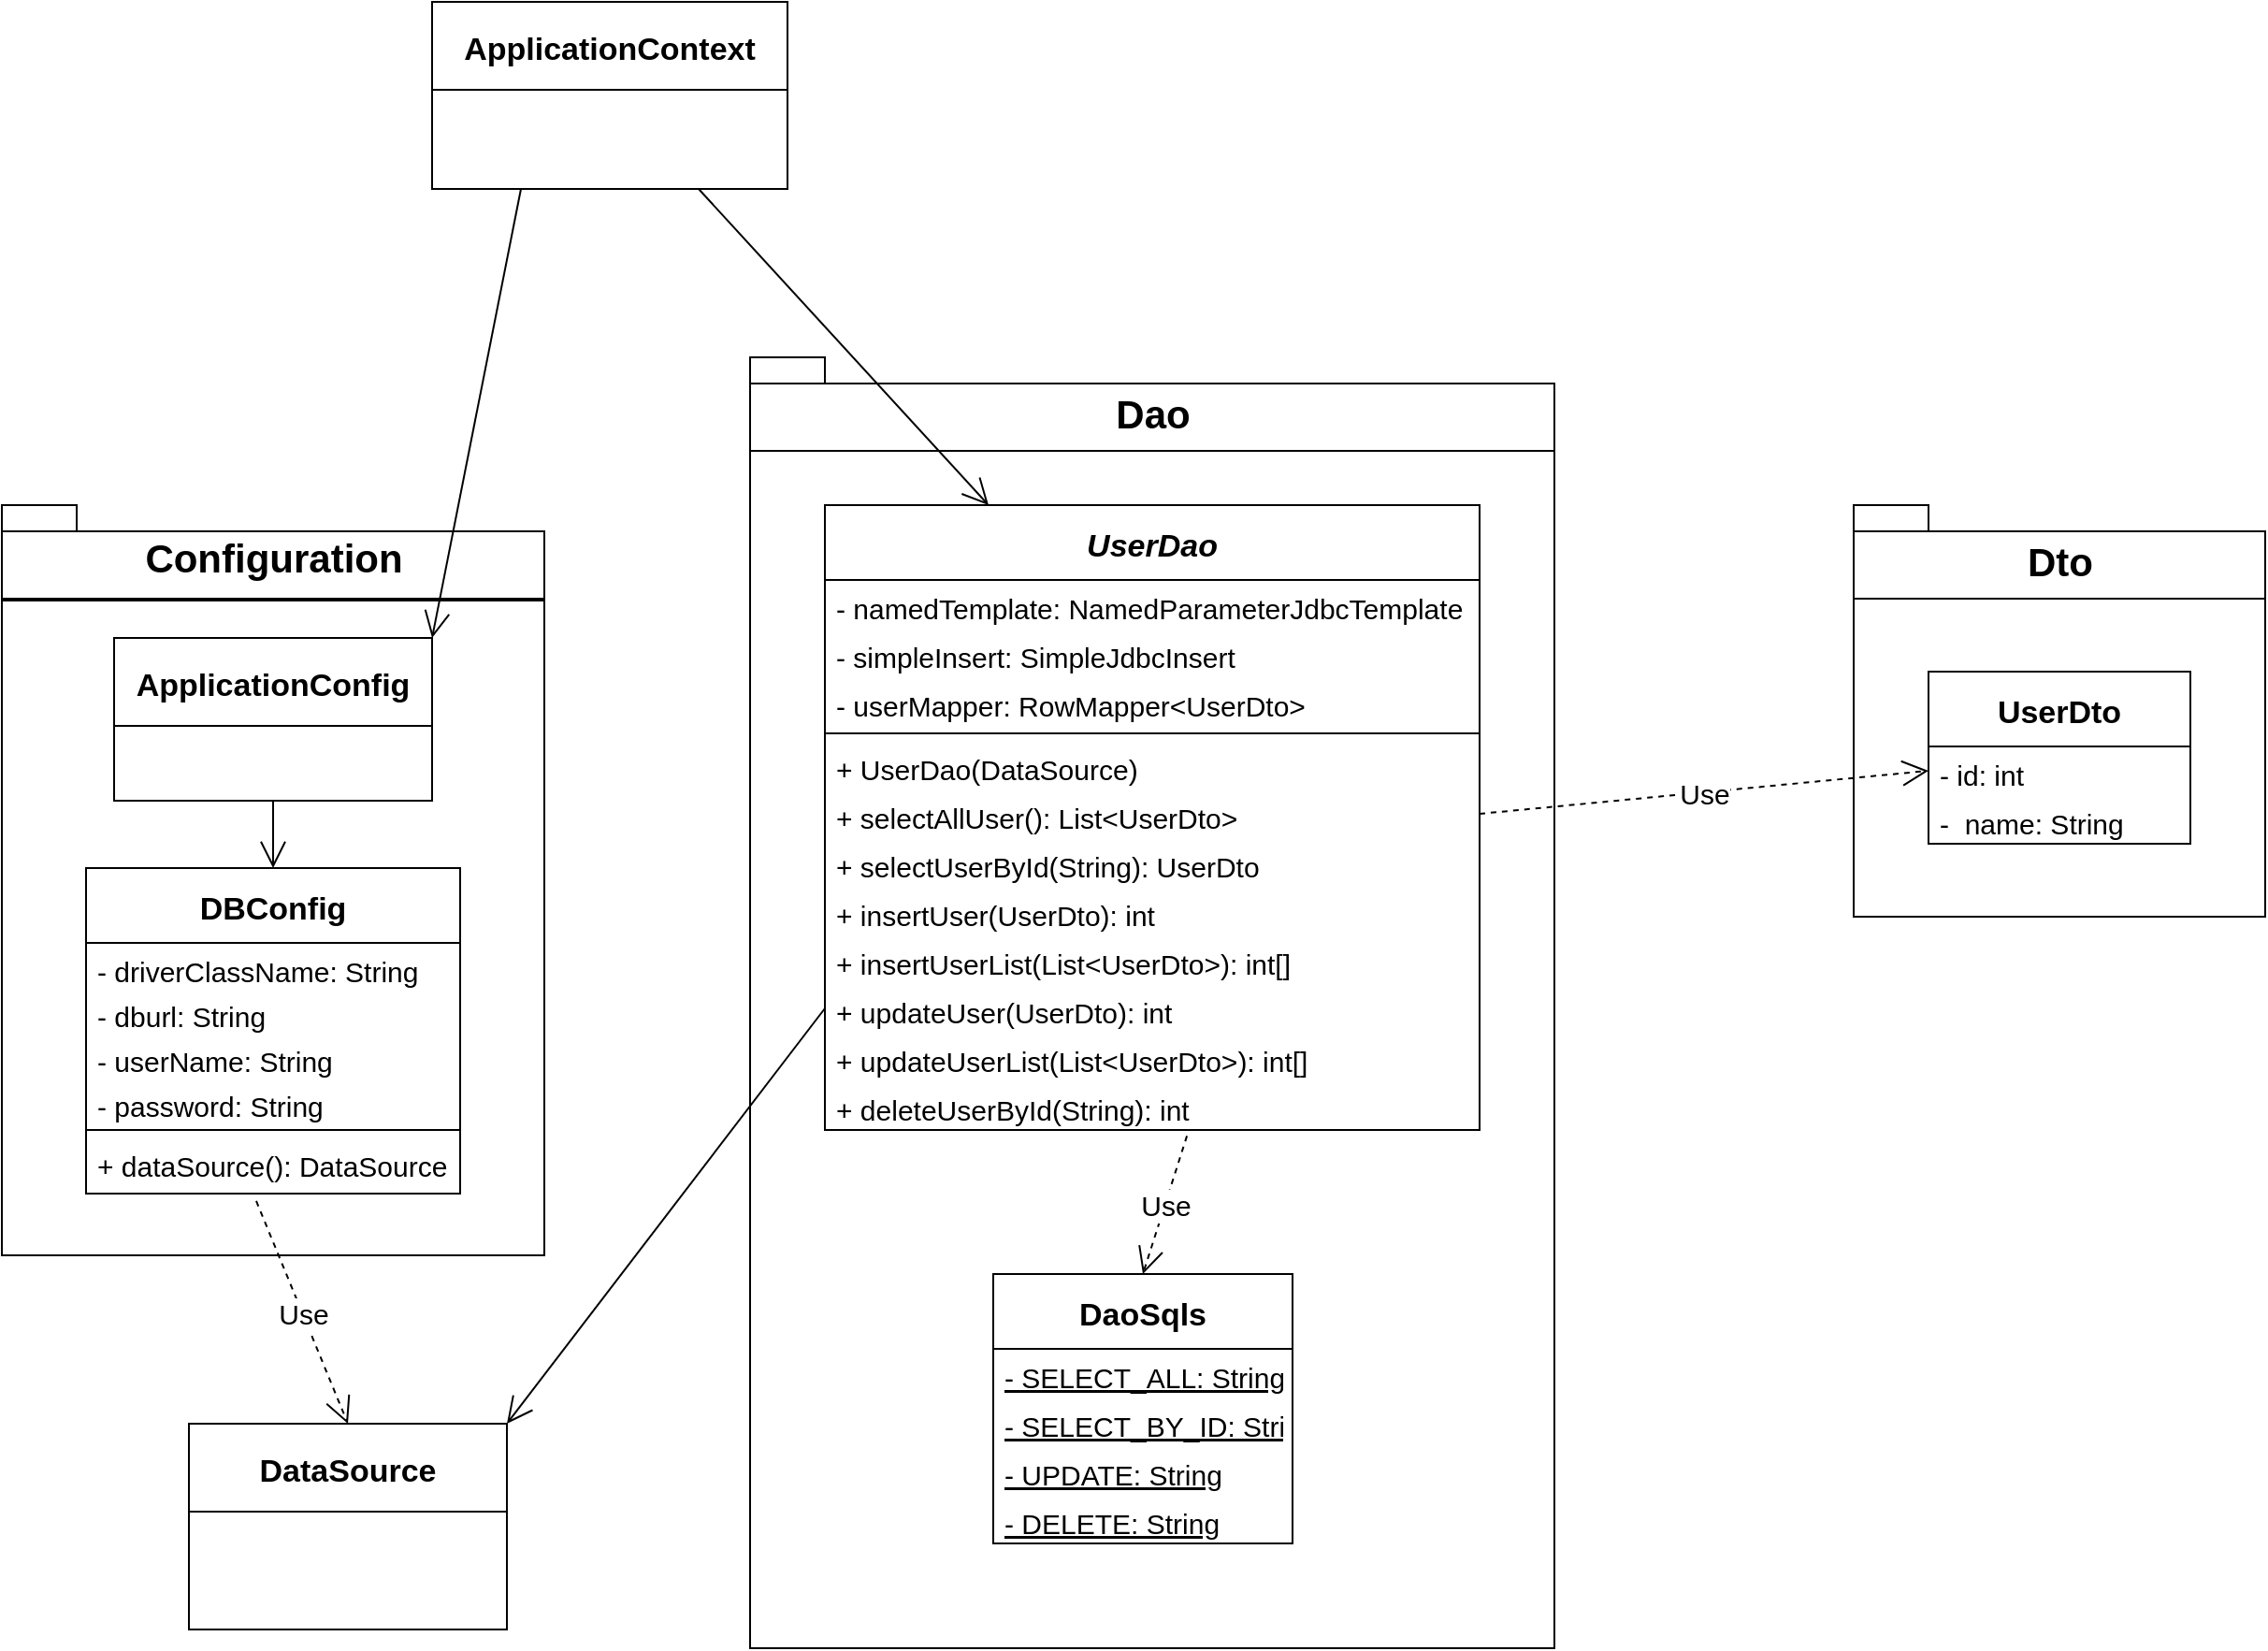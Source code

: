 <mxfile version="14.3.1" type="github">
  <diagram id="C5RBs43oDa-KdzZeNtuy" name="Page-1">
    <mxGraphModel dx="1564" dy="950" grid="1" gridSize="10" guides="1" tooltips="1" connect="1" arrows="1" fold="1" page="1" pageScale="1" pageWidth="2000" pageHeight="2000" math="0" shadow="0">
      <root>
        <mxCell id="WIyWlLk6GJQsqaUBKTNV-0" />
        <mxCell id="WIyWlLk6GJQsqaUBKTNV-1" parent="WIyWlLk6GJQsqaUBKTNV-0" />
        <mxCell id="cjdVQ-IBfirkxDVM1TOb-44" value="" style="rounded=0;whiteSpace=wrap;html=1;" vertex="1" parent="WIyWlLk6GJQsqaUBKTNV-1">
          <mxGeometry x="1030" y="459" width="220" height="170" as="geometry" />
        </mxCell>
        <mxCell id="cjdVQ-IBfirkxDVM1TOb-42" value="" style="rounded=0;whiteSpace=wrap;html=1;" vertex="1" parent="WIyWlLk6GJQsqaUBKTNV-1">
          <mxGeometry x="440" y="380" width="430" height="640" as="geometry" />
        </mxCell>
        <mxCell id="cjdVQ-IBfirkxDVM1TOb-15" value="" style="rounded=0;whiteSpace=wrap;html=1;" vertex="1" parent="WIyWlLk6GJQsqaUBKTNV-1">
          <mxGeometry x="40" y="460" width="290" height="350" as="geometry" />
        </mxCell>
        <mxCell id="cjdVQ-IBfirkxDVM1TOb-8" value="&lt;p style=&quot;line-height: 120%&quot;&gt;&lt;font style=&quot;font-size: 21px&quot;&gt;Configuration&lt;/font&gt;&lt;/p&gt;" style="shape=folder;fontStyle=1;spacingTop=10;tabWidth=40;tabHeight=14;tabPosition=left;html=1;" vertex="1" parent="WIyWlLk6GJQsqaUBKTNV-1">
          <mxGeometry x="40" y="409" width="290" height="50" as="geometry" />
        </mxCell>
        <mxCell id="zkfFHV4jXpPFQw0GAbJ--0" value="UserDao" style="swimlane;fontStyle=3;align=center;verticalAlign=middle;childLayout=stackLayout;horizontal=1;startSize=40;horizontalStack=0;resizeParent=1;resizeLast=0;collapsible=1;marginBottom=0;rounded=0;shadow=0;strokeWidth=1;fontSize=17;" parent="WIyWlLk6GJQsqaUBKTNV-1" vertex="1">
          <mxGeometry x="480" y="409" width="350" height="334" as="geometry">
            <mxRectangle x="230" y="140" width="160" height="26" as="alternateBounds" />
          </mxGeometry>
        </mxCell>
        <mxCell id="zkfFHV4jXpPFQw0GAbJ--1" value="- namedTemplate: NamedParameterJdbcTemplate" style="text;align=left;verticalAlign=top;spacingLeft=4;spacingRight=4;overflow=hidden;rotatable=0;points=[[0,0.5],[1,0.5]];portConstraint=eastwest;fontSize=15;" parent="zkfFHV4jXpPFQw0GAbJ--0" vertex="1">
          <mxGeometry y="40" width="350" height="26" as="geometry" />
        </mxCell>
        <mxCell id="zkfFHV4jXpPFQw0GAbJ--2" value="- simpleInsert: SimpleJdbcInsert" style="text;align=left;verticalAlign=top;spacingLeft=4;spacingRight=4;overflow=hidden;rotatable=0;points=[[0,0.5],[1,0.5]];portConstraint=eastwest;rounded=0;shadow=0;html=0;fontSize=15;" parent="zkfFHV4jXpPFQw0GAbJ--0" vertex="1">
          <mxGeometry y="66" width="350" height="26" as="geometry" />
        </mxCell>
        <mxCell id="cjdVQ-IBfirkxDVM1TOb-52" value="- userMapper: RowMapper&lt;UserDto&gt;" style="text;align=left;verticalAlign=top;spacingLeft=4;spacingRight=4;overflow=hidden;rotatable=0;points=[[0,0.5],[1,0.5]];portConstraint=eastwest;rounded=0;shadow=0;html=0;fontSize=15;" vertex="1" parent="zkfFHV4jXpPFQw0GAbJ--0">
          <mxGeometry y="92" width="350" height="26" as="geometry" />
        </mxCell>
        <mxCell id="zkfFHV4jXpPFQw0GAbJ--4" value="" style="line;html=1;strokeWidth=1;align=left;verticalAlign=middle;spacingTop=-1;spacingLeft=3;spacingRight=3;rotatable=0;labelPosition=right;points=[];portConstraint=eastwest;" parent="zkfFHV4jXpPFQw0GAbJ--0" vertex="1">
          <mxGeometry y="118" width="350" height="8" as="geometry" />
        </mxCell>
        <mxCell id="zkfFHV4jXpPFQw0GAbJ--5" value="+ UserDao(DataSource)" style="text;align=left;verticalAlign=top;spacingLeft=4;spacingRight=4;overflow=hidden;rotatable=0;points=[[0,0.5],[1,0.5]];portConstraint=eastwest;fontSize=15;" parent="zkfFHV4jXpPFQw0GAbJ--0" vertex="1">
          <mxGeometry y="126" width="350" height="26" as="geometry" />
        </mxCell>
        <mxCell id="cjdVQ-IBfirkxDVM1TOb-50" value="+ selectAllUser(): List&lt;UserDto&gt;" style="text;align=left;verticalAlign=top;spacingLeft=4;spacingRight=4;overflow=hidden;rotatable=0;points=[[0,0.5],[1,0.5]];portConstraint=eastwest;fontSize=15;" vertex="1" parent="zkfFHV4jXpPFQw0GAbJ--0">
          <mxGeometry y="152" width="350" height="26" as="geometry" />
        </mxCell>
        <mxCell id="cjdVQ-IBfirkxDVM1TOb-59" value="+ selectUserById(String): UserDto" style="text;align=left;verticalAlign=top;spacingLeft=4;spacingRight=4;overflow=hidden;rotatable=0;points=[[0,0.5],[1,0.5]];portConstraint=eastwest;fontSize=15;" vertex="1" parent="zkfFHV4jXpPFQw0GAbJ--0">
          <mxGeometry y="178" width="350" height="26" as="geometry" />
        </mxCell>
        <mxCell id="cjdVQ-IBfirkxDVM1TOb-53" value="+ insertUser(UserDto): int" style="text;align=left;verticalAlign=top;spacingLeft=4;spacingRight=4;overflow=hidden;rotatable=0;points=[[0,0.5],[1,0.5]];portConstraint=eastwest;fontSize=15;" vertex="1" parent="zkfFHV4jXpPFQw0GAbJ--0">
          <mxGeometry y="204" width="350" height="26" as="geometry" />
        </mxCell>
        <mxCell id="cjdVQ-IBfirkxDVM1TOb-57" value="+ insertUserList(List&lt;UserDto&gt;): int[]" style="text;align=left;verticalAlign=top;spacingLeft=4;spacingRight=4;overflow=hidden;rotatable=0;points=[[0,0.5],[1,0.5]];portConstraint=eastwest;fontSize=15;" vertex="1" parent="zkfFHV4jXpPFQw0GAbJ--0">
          <mxGeometry y="230" width="350" height="26" as="geometry" />
        </mxCell>
        <mxCell id="cjdVQ-IBfirkxDVM1TOb-60" value="+ updateUser(UserDto): int" style="text;align=left;verticalAlign=top;spacingLeft=4;spacingRight=4;overflow=hidden;rotatable=0;points=[[0,0.5],[1,0.5]];portConstraint=eastwest;fontSize=15;" vertex="1" parent="zkfFHV4jXpPFQw0GAbJ--0">
          <mxGeometry y="256" width="350" height="26" as="geometry" />
        </mxCell>
        <mxCell id="cjdVQ-IBfirkxDVM1TOb-58" value="+ updateUserList(List&lt;UserDto&gt;): int[]" style="text;align=left;verticalAlign=top;spacingLeft=4;spacingRight=4;overflow=hidden;rotatable=0;points=[[0,0.5],[1,0.5]];portConstraint=eastwest;fontSize=15;" vertex="1" parent="zkfFHV4jXpPFQw0GAbJ--0">
          <mxGeometry y="282" width="350" height="26" as="geometry" />
        </mxCell>
        <mxCell id="cjdVQ-IBfirkxDVM1TOb-61" value="+ deleteUserById(String): int" style="text;align=left;verticalAlign=top;spacingLeft=4;spacingRight=4;overflow=hidden;rotatable=0;points=[[0,0.5],[1,0.5]];portConstraint=eastwest;fontSize=15;" vertex="1" parent="zkfFHV4jXpPFQw0GAbJ--0">
          <mxGeometry y="308" width="350" height="26" as="geometry" />
        </mxCell>
        <mxCell id="cjdVQ-IBfirkxDVM1TOb-17" value="DBConfig" style="swimlane;fontStyle=1;align=center;verticalAlign=middle;childLayout=stackLayout;horizontal=1;startSize=40;horizontalStack=0;resizeParent=1;resizeParentMax=0;resizeLast=0;collapsible=1;marginBottom=0;fontSize=17;" vertex="1" parent="WIyWlLk6GJQsqaUBKTNV-1">
          <mxGeometry x="85" y="603" width="200" height="174" as="geometry" />
        </mxCell>
        <mxCell id="cjdVQ-IBfirkxDVM1TOb-18" value="- driverClassName: String" style="text;strokeColor=none;fillColor=none;align=left;verticalAlign=top;spacingLeft=4;spacingRight=4;overflow=hidden;rotatable=0;points=[[0,0.5],[1,0.5]];portConstraint=eastwest;fontSize=15;" vertex="1" parent="cjdVQ-IBfirkxDVM1TOb-17">
          <mxGeometry y="40" width="200" height="24" as="geometry" />
        </mxCell>
        <mxCell id="cjdVQ-IBfirkxDVM1TOb-62" value="- dburl: String" style="text;strokeColor=none;fillColor=none;align=left;verticalAlign=top;spacingLeft=4;spacingRight=4;overflow=hidden;rotatable=0;points=[[0,0.5],[1,0.5]];portConstraint=eastwest;fontSize=15;" vertex="1" parent="cjdVQ-IBfirkxDVM1TOb-17">
          <mxGeometry y="64" width="200" height="24" as="geometry" />
        </mxCell>
        <mxCell id="cjdVQ-IBfirkxDVM1TOb-63" value="- userName: String" style="text;strokeColor=none;fillColor=none;align=left;verticalAlign=top;spacingLeft=4;spacingRight=4;overflow=hidden;rotatable=0;points=[[0,0.5],[1,0.5]];portConstraint=eastwest;fontSize=15;" vertex="1" parent="cjdVQ-IBfirkxDVM1TOb-17">
          <mxGeometry y="88" width="200" height="24" as="geometry" />
        </mxCell>
        <mxCell id="cjdVQ-IBfirkxDVM1TOb-64" value="- password: String" style="text;strokeColor=none;fillColor=none;align=left;verticalAlign=top;spacingLeft=4;spacingRight=4;overflow=hidden;rotatable=0;points=[[0,0.5],[1,0.5]];portConstraint=eastwest;fontSize=15;" vertex="1" parent="cjdVQ-IBfirkxDVM1TOb-17">
          <mxGeometry y="112" width="200" height="24" as="geometry" />
        </mxCell>
        <mxCell id="cjdVQ-IBfirkxDVM1TOb-19" value="" style="line;strokeWidth=1;fillColor=none;align=left;verticalAlign=middle;spacingTop=-1;spacingLeft=3;spacingRight=3;rotatable=0;labelPosition=right;points=[];portConstraint=eastwest;" vertex="1" parent="cjdVQ-IBfirkxDVM1TOb-17">
          <mxGeometry y="136" width="200" height="8" as="geometry" />
        </mxCell>
        <mxCell id="cjdVQ-IBfirkxDVM1TOb-20" value="+ dataSource(): DataSource" style="text;strokeColor=none;fillColor=none;align=left;verticalAlign=top;spacingLeft=4;spacingRight=4;overflow=hidden;rotatable=0;points=[[0,0.5],[1,0.5]];portConstraint=eastwest;fontSize=15;" vertex="1" parent="cjdVQ-IBfirkxDVM1TOb-17">
          <mxGeometry y="144" width="200" height="30" as="geometry" />
        </mxCell>
        <mxCell id="cjdVQ-IBfirkxDVM1TOb-29" value="ApplicationConfig" style="swimlane;fontStyle=1;childLayout=stackLayout;horizontal=1;startSize=47;fillColor=none;horizontalStack=0;resizeParent=1;resizeParentMax=0;resizeLast=0;collapsible=1;marginBottom=0;fontSize=17;" vertex="1" parent="WIyWlLk6GJQsqaUBKTNV-1">
          <mxGeometry x="100" y="480" width="170" height="87" as="geometry" />
        </mxCell>
        <mxCell id="cjdVQ-IBfirkxDVM1TOb-33" value="" style="endArrow=open;endFill=1;endSize=12;html=1;exitX=0.5;exitY=1;exitDx=0;exitDy=0;entryX=0.5;entryY=0;entryDx=0;entryDy=0;" edge="1" parent="WIyWlLk6GJQsqaUBKTNV-1" source="cjdVQ-IBfirkxDVM1TOb-29" target="cjdVQ-IBfirkxDVM1TOb-17">
          <mxGeometry width="160" relative="1" as="geometry">
            <mxPoint x="190" y="220" as="sourcePoint" />
            <mxPoint x="350" y="220" as="targetPoint" />
          </mxGeometry>
        </mxCell>
        <mxCell id="cjdVQ-IBfirkxDVM1TOb-34" style="edgeStyle=orthogonalEdgeStyle;rounded=0;orthogonalLoop=1;jettySize=auto;html=1;exitX=0.5;exitY=1;exitDx=0;exitDy=0;" edge="1" parent="WIyWlLk6GJQsqaUBKTNV-1" source="cjdVQ-IBfirkxDVM1TOb-15" target="cjdVQ-IBfirkxDVM1TOb-15">
          <mxGeometry relative="1" as="geometry" />
        </mxCell>
        <mxCell id="cjdVQ-IBfirkxDVM1TOb-35" value="&lt;font style=&quot;font-size: 21px&quot;&gt;Dto&lt;/font&gt;" style="shape=folder;fontStyle=1;spacingTop=10;tabWidth=40;tabHeight=14;tabPosition=left;html=1;" vertex="1" parent="WIyWlLk6GJQsqaUBKTNV-1">
          <mxGeometry x="1030" y="409" width="220" height="50" as="geometry" />
        </mxCell>
        <mxCell id="cjdVQ-IBfirkxDVM1TOb-36" value="&lt;font style=&quot;font-size: 21px&quot;&gt;Dao&lt;/font&gt;" style="shape=folder;fontStyle=1;spacingTop=10;tabWidth=40;tabHeight=14;tabPosition=left;html=1;" vertex="1" parent="WIyWlLk6GJQsqaUBKTNV-1">
          <mxGeometry x="440" y="330" width="430" height="50" as="geometry" />
        </mxCell>
        <mxCell id="cjdVQ-IBfirkxDVM1TOb-37" value="UserDto" style="swimlane;fontStyle=1;childLayout=stackLayout;horizontal=1;startSize=40;fillColor=none;horizontalStack=0;resizeParent=1;resizeParentMax=0;resizeLast=0;collapsible=1;marginBottom=0;fontSize=17;" vertex="1" parent="WIyWlLk6GJQsqaUBKTNV-1">
          <mxGeometry x="1070" y="498" width="140" height="92" as="geometry" />
        </mxCell>
        <mxCell id="cjdVQ-IBfirkxDVM1TOb-38" value="- id: int" style="text;strokeColor=none;fillColor=none;align=left;verticalAlign=top;spacingLeft=4;spacingRight=4;overflow=hidden;rotatable=0;points=[[0,0.5],[1,0.5]];portConstraint=eastwest;fontSize=15;" vertex="1" parent="cjdVQ-IBfirkxDVM1TOb-37">
          <mxGeometry y="40" width="140" height="26" as="geometry" />
        </mxCell>
        <mxCell id="cjdVQ-IBfirkxDVM1TOb-39" value="-  name: String" style="text;strokeColor=none;fillColor=none;align=left;verticalAlign=top;spacingLeft=4;spacingRight=4;overflow=hidden;rotatable=0;points=[[0,0.5],[1,0.5]];portConstraint=eastwest;fontSize=15;" vertex="1" parent="cjdVQ-IBfirkxDVM1TOb-37">
          <mxGeometry y="66" width="140" height="26" as="geometry" />
        </mxCell>
        <mxCell id="cjdVQ-IBfirkxDVM1TOb-45" value="DaoSqls" style="swimlane;fontStyle=1;childLayout=stackLayout;horizontal=1;startSize=40;fillColor=none;horizontalStack=0;resizeParent=1;resizeParentMax=0;resizeLast=0;collapsible=1;marginBottom=0;fontSize=17;" vertex="1" parent="WIyWlLk6GJQsqaUBKTNV-1">
          <mxGeometry x="570" y="820" width="160" height="144" as="geometry" />
        </mxCell>
        <mxCell id="cjdVQ-IBfirkxDVM1TOb-46" value="- SELECT_ALL: String" style="text;strokeColor=none;fillColor=none;align=left;verticalAlign=top;spacingLeft=4;spacingRight=4;overflow=hidden;rotatable=0;points=[[0,0.5],[1,0.5]];portConstraint=eastwest;fontStyle=4;fontSize=15;" vertex="1" parent="cjdVQ-IBfirkxDVM1TOb-45">
          <mxGeometry y="40" width="160" height="26" as="geometry" />
        </mxCell>
        <mxCell id="cjdVQ-IBfirkxDVM1TOb-47" value="- SELECT_BY_ID: String" style="text;strokeColor=none;fillColor=none;align=left;verticalAlign=top;spacingLeft=4;spacingRight=4;overflow=hidden;rotatable=0;points=[[0,0.5],[1,0.5]];portConstraint=eastwest;fontStyle=4;fontSize=15;" vertex="1" parent="cjdVQ-IBfirkxDVM1TOb-45">
          <mxGeometry y="66" width="160" height="26" as="geometry" />
        </mxCell>
        <mxCell id="cjdVQ-IBfirkxDVM1TOb-48" value="- UPDATE: String" style="text;strokeColor=none;fillColor=none;align=left;verticalAlign=top;spacingLeft=4;spacingRight=4;overflow=hidden;rotatable=0;points=[[0,0.5],[1,0.5]];portConstraint=eastwest;fontStyle=4;fontSize=15;" vertex="1" parent="cjdVQ-IBfirkxDVM1TOb-45">
          <mxGeometry y="92" width="160" height="26" as="geometry" />
        </mxCell>
        <mxCell id="cjdVQ-IBfirkxDVM1TOb-49" value="- DELETE: String" style="text;strokeColor=none;fillColor=none;align=left;verticalAlign=top;spacingLeft=4;spacingRight=4;overflow=hidden;rotatable=0;points=[[0,0.5],[1,0.5]];portConstraint=eastwest;fontStyle=4;fontSize=15;" vertex="1" parent="cjdVQ-IBfirkxDVM1TOb-45">
          <mxGeometry y="118" width="160" height="26" as="geometry" />
        </mxCell>
        <mxCell id="cjdVQ-IBfirkxDVM1TOb-67" value="Use" style="endArrow=open;endSize=12;dashed=1;html=1;fontSize=15;exitX=0.553;exitY=1.123;exitDx=0;exitDy=0;exitPerimeter=0;entryX=0.5;entryY=0;entryDx=0;entryDy=0;" edge="1" parent="WIyWlLk6GJQsqaUBKTNV-1" source="cjdVQ-IBfirkxDVM1TOb-61" target="cjdVQ-IBfirkxDVM1TOb-45">
          <mxGeometry width="160" relative="1" as="geometry">
            <mxPoint x="420" y="510" as="sourcePoint" />
            <mxPoint x="580" y="510" as="targetPoint" />
          </mxGeometry>
        </mxCell>
        <mxCell id="cjdVQ-IBfirkxDVM1TOb-68" value="Use" style="endArrow=open;endSize=12;dashed=1;html=1;fontSize=15;exitX=1;exitY=0.5;exitDx=0;exitDy=0;entryX=0;entryY=0.5;entryDx=0;entryDy=0;" edge="1" parent="WIyWlLk6GJQsqaUBKTNV-1" source="cjdVQ-IBfirkxDVM1TOb-50" target="cjdVQ-IBfirkxDVM1TOb-38">
          <mxGeometry width="160" relative="1" as="geometry">
            <mxPoint x="643.55" y="537.198" as="sourcePoint" />
            <mxPoint x="650" y="640" as="targetPoint" />
          </mxGeometry>
        </mxCell>
        <mxCell id="cjdVQ-IBfirkxDVM1TOb-69" value="DataSource" style="swimlane;fontStyle=1;childLayout=stackLayout;horizontal=1;startSize=47;fillColor=none;horizontalStack=0;resizeParent=1;resizeParentMax=0;resizeLast=0;collapsible=1;marginBottom=0;fontSize=17;" vertex="1" parent="WIyWlLk6GJQsqaUBKTNV-1">
          <mxGeometry x="140" y="900" width="170" height="110" as="geometry" />
        </mxCell>
        <mxCell id="cjdVQ-IBfirkxDVM1TOb-70" value="ApplicationContext" style="swimlane;fontStyle=1;childLayout=stackLayout;horizontal=1;startSize=47;fillColor=none;horizontalStack=0;resizeParent=1;resizeParentMax=0;resizeLast=0;collapsible=1;marginBottom=0;fontSize=17;" vertex="1" parent="WIyWlLk6GJQsqaUBKTNV-1">
          <mxGeometry x="270" y="140" width="190" height="100" as="geometry" />
        </mxCell>
        <mxCell id="cjdVQ-IBfirkxDVM1TOb-71" value="Use" style="endArrow=open;endSize=12;dashed=1;html=1;fontSize=15;exitX=0.455;exitY=1.133;exitDx=0;exitDy=0;exitPerimeter=0;entryX=0.5;entryY=0;entryDx=0;entryDy=0;" edge="1" parent="WIyWlLk6GJQsqaUBKTNV-1" source="cjdVQ-IBfirkxDVM1TOb-20" target="cjdVQ-IBfirkxDVM1TOb-69">
          <mxGeometry width="160" relative="1" as="geometry">
            <mxPoint x="520" y="460" as="sourcePoint" />
            <mxPoint x="680" y="460" as="targetPoint" />
          </mxGeometry>
        </mxCell>
        <mxCell id="cjdVQ-IBfirkxDVM1TOb-72" value="" style="endArrow=open;endFill=1;endSize=12;html=1;fontSize=15;exitX=0;exitY=0.5;exitDx=0;exitDy=0;entryX=1;entryY=0;entryDx=0;entryDy=0;" edge="1" parent="WIyWlLk6GJQsqaUBKTNV-1" source="cjdVQ-IBfirkxDVM1TOb-60" target="cjdVQ-IBfirkxDVM1TOb-69">
          <mxGeometry width="160" relative="1" as="geometry">
            <mxPoint x="520" y="460" as="sourcePoint" />
            <mxPoint x="680" y="460" as="targetPoint" />
          </mxGeometry>
        </mxCell>
        <mxCell id="cjdVQ-IBfirkxDVM1TOb-73" value="" style="endArrow=open;endFill=1;endSize=12;html=1;fontSize=15;exitX=0.75;exitY=1;exitDx=0;exitDy=0;entryX=0.25;entryY=0;entryDx=0;entryDy=0;" edge="1" parent="WIyWlLk6GJQsqaUBKTNV-1" source="cjdVQ-IBfirkxDVM1TOb-70" target="zkfFHV4jXpPFQw0GAbJ--0">
          <mxGeometry width="160" relative="1" as="geometry">
            <mxPoint x="520" y="510" as="sourcePoint" />
            <mxPoint x="680" y="510" as="targetPoint" />
          </mxGeometry>
        </mxCell>
        <mxCell id="cjdVQ-IBfirkxDVM1TOb-74" value="" style="endArrow=open;endFill=1;endSize=12;html=1;fontSize=15;exitX=0.25;exitY=1;exitDx=0;exitDy=0;entryX=1;entryY=0;entryDx=0;entryDy=0;" edge="1" parent="WIyWlLk6GJQsqaUBKTNV-1" source="cjdVQ-IBfirkxDVM1TOb-70" target="cjdVQ-IBfirkxDVM1TOb-29">
          <mxGeometry width="160" relative="1" as="geometry">
            <mxPoint x="520" y="510" as="sourcePoint" />
            <mxPoint x="680" y="510" as="targetPoint" />
          </mxGeometry>
        </mxCell>
      </root>
    </mxGraphModel>
  </diagram>
</mxfile>
